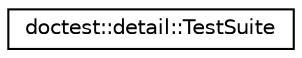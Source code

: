 digraph "Graphical Class Hierarchy"
{
 // LATEX_PDF_SIZE
  edge [fontname="Helvetica",fontsize="10",labelfontname="Helvetica",labelfontsize="10"];
  node [fontname="Helvetica",fontsize="10",shape=record];
  rankdir="LR";
  Node0 [label="doctest::detail::TestSuite",height=0.2,width=0.4,color="black", fillcolor="white", style="filled",URL="$structdoctest_1_1detail_1_1_test_suite.html",tooltip=" "];
}
